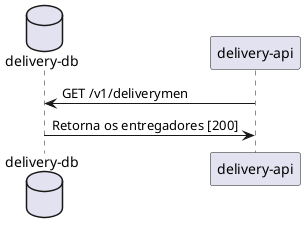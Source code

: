 @startuml Fluxo de busca dos entregadores
database "delivery-db"
"delivery-api" -> "delivery-db" : GET /v1/deliverymen
"delivery-db"  -> "delivery-api" : Retorna os entregadores [200]
@enduml